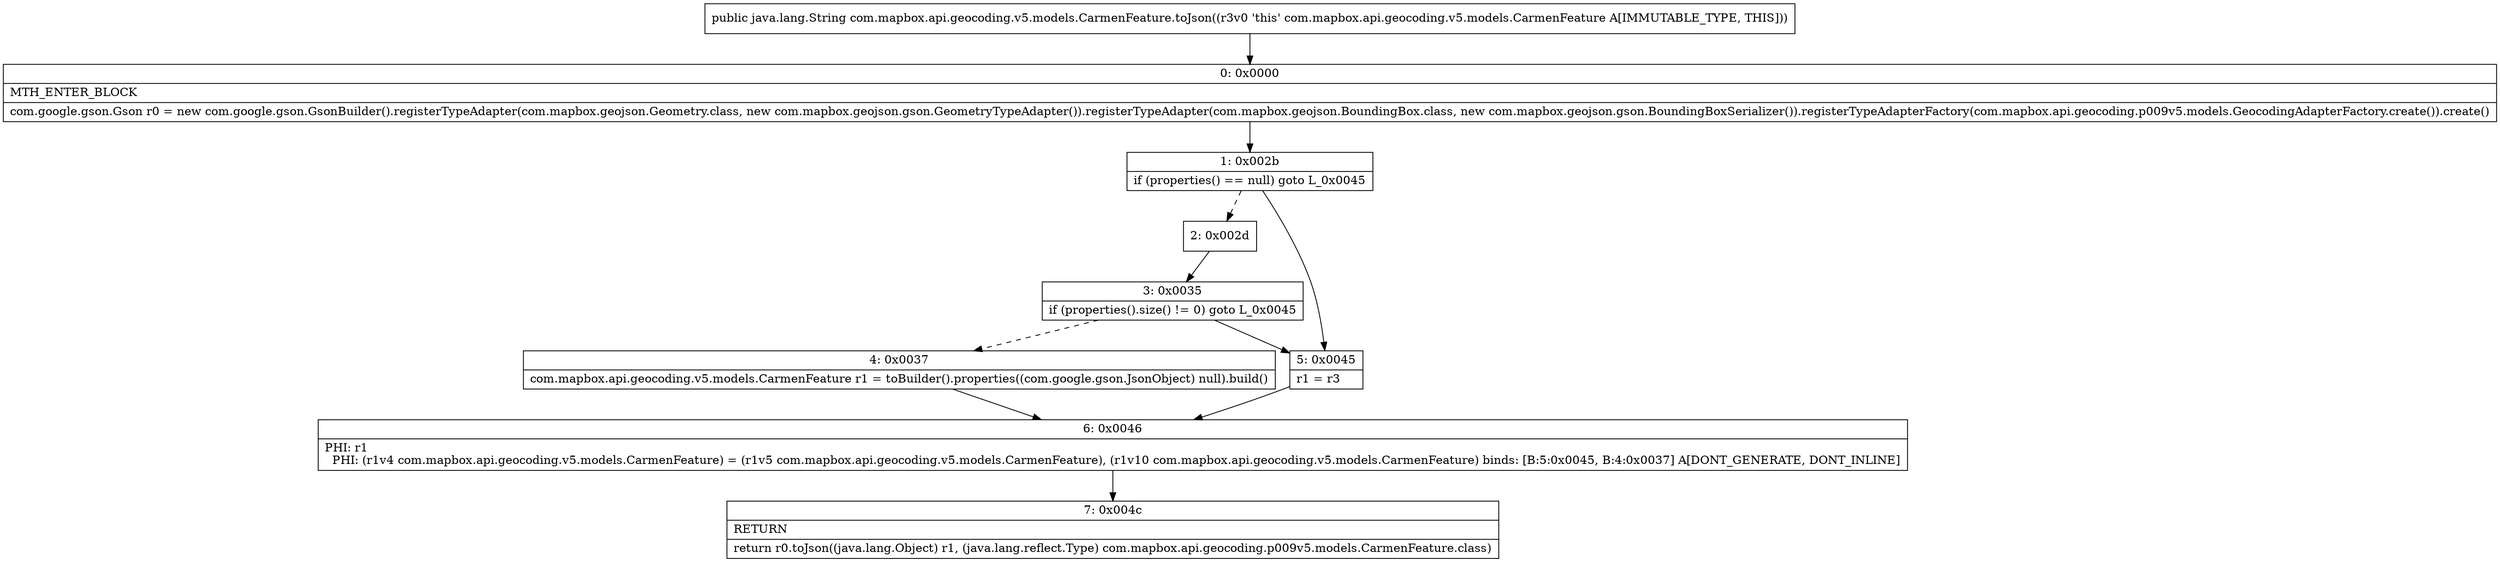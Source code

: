 digraph "CFG forcom.mapbox.api.geocoding.v5.models.CarmenFeature.toJson()Ljava\/lang\/String;" {
Node_0 [shape=record,label="{0\:\ 0x0000|MTH_ENTER_BLOCK\l|com.google.gson.Gson r0 = new com.google.gson.GsonBuilder().registerTypeAdapter(com.mapbox.geojson.Geometry.class, new com.mapbox.geojson.gson.GeometryTypeAdapter()).registerTypeAdapter(com.mapbox.geojson.BoundingBox.class, new com.mapbox.geojson.gson.BoundingBoxSerializer()).registerTypeAdapterFactory(com.mapbox.api.geocoding.p009v5.models.GeocodingAdapterFactory.create()).create()\l}"];
Node_1 [shape=record,label="{1\:\ 0x002b|if (properties() == null) goto L_0x0045\l}"];
Node_2 [shape=record,label="{2\:\ 0x002d}"];
Node_3 [shape=record,label="{3\:\ 0x0035|if (properties().size() != 0) goto L_0x0045\l}"];
Node_4 [shape=record,label="{4\:\ 0x0037|com.mapbox.api.geocoding.v5.models.CarmenFeature r1 = toBuilder().properties((com.google.gson.JsonObject) null).build()\l}"];
Node_5 [shape=record,label="{5\:\ 0x0045|r1 = r3\l}"];
Node_6 [shape=record,label="{6\:\ 0x0046|PHI: r1 \l  PHI: (r1v4 com.mapbox.api.geocoding.v5.models.CarmenFeature) = (r1v5 com.mapbox.api.geocoding.v5.models.CarmenFeature), (r1v10 com.mapbox.api.geocoding.v5.models.CarmenFeature) binds: [B:5:0x0045, B:4:0x0037] A[DONT_GENERATE, DONT_INLINE]\l}"];
Node_7 [shape=record,label="{7\:\ 0x004c|RETURN\l|return r0.toJson((java.lang.Object) r1, (java.lang.reflect.Type) com.mapbox.api.geocoding.p009v5.models.CarmenFeature.class)\l}"];
MethodNode[shape=record,label="{public java.lang.String com.mapbox.api.geocoding.v5.models.CarmenFeature.toJson((r3v0 'this' com.mapbox.api.geocoding.v5.models.CarmenFeature A[IMMUTABLE_TYPE, THIS])) }"];
MethodNode -> Node_0;
Node_0 -> Node_1;
Node_1 -> Node_2[style=dashed];
Node_1 -> Node_5;
Node_2 -> Node_3;
Node_3 -> Node_4[style=dashed];
Node_3 -> Node_5;
Node_4 -> Node_6;
Node_5 -> Node_6;
Node_6 -> Node_7;
}

